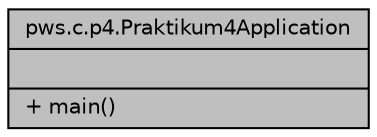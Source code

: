 digraph "pws.c.p4.Praktikum4Application"
{
 // LATEX_PDF_SIZE
  edge [fontname="Helvetica",fontsize="10",labelfontname="Helvetica",labelfontsize="10"];
  node [fontname="Helvetica",fontsize="10",shape=record];
  Node1 [label="{pws.c.p4.Praktikum4Application\n||+ main()\l}",height=0.2,width=0.4,color="black", fillcolor="grey75", style="filled", fontcolor="black",tooltip=" "];
}
